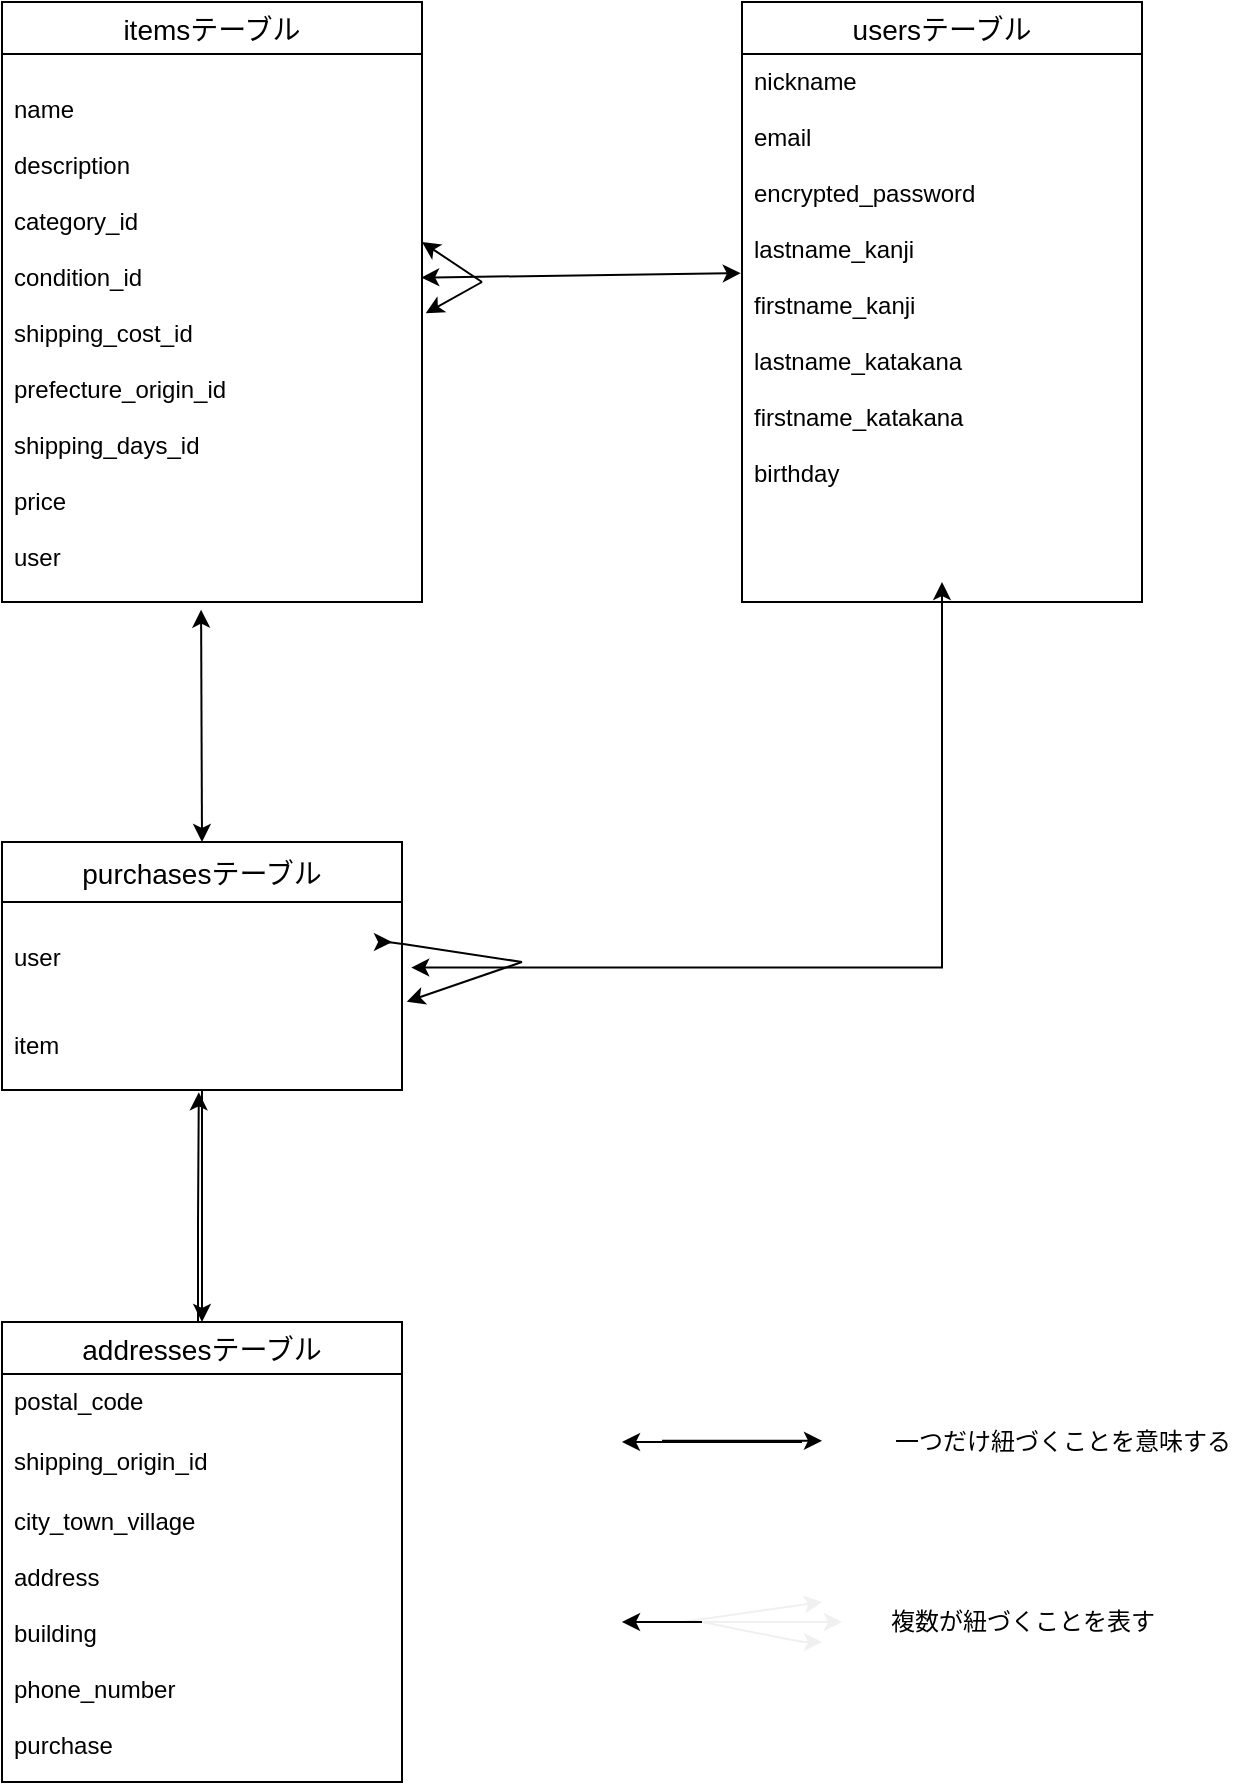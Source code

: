 <mxfile>
    <diagram id="wfRBRPtlJ0BO3mZY7k_D" name="ページ1">
        <mxGraphModel dx="1525" dy="1017" grid="1" gridSize="10" guides="1" tooltips="1" connect="1" arrows="1" fold="1" page="1" pageScale="1" pageWidth="827" pageHeight="1169" math="0" shadow="0">
            <root>
                <mxCell id="0"/>
                <mxCell id="1" parent="0"/>
                <mxCell id="262" style="edgeStyle=orthogonalEdgeStyle;rounded=0;orthogonalLoop=1;jettySize=auto;html=1;entryX=1.023;entryY=0.745;entryDx=0;entryDy=0;entryPerimeter=0;" edge="1" parent="1" source="176" target="185">
                    <mxGeometry relative="1" as="geometry"/>
                </mxCell>
                <mxCell id="176" value="usersテーブル" style="swimlane;fontStyle=0;childLayout=stackLayout;horizontal=1;startSize=26;horizontalStack=0;resizeParent=1;resizeParentMax=0;resizeLast=0;collapsible=1;marginBottom=0;align=center;fontSize=14;" parent="1" vertex="1">
                    <mxGeometry x="490" y="20" width="200" height="300" as="geometry"/>
                </mxCell>
                <mxCell id="178" value="nickname&#10;&#10;email&#10;&#10;encrypted_password&#10;&#10;lastname_kanji&#10;&#10;firstname_kanji&#10;&#10;lastname_katakana&#10;&#10;firstname_katakana&#10;&#10;birthday&#10;&#10;&#10;" style="text;strokeColor=none;fillColor=none;spacingLeft=4;spacingRight=4;overflow=hidden;rotatable=0;points=[[0,0.5],[1,0.5]];portConstraint=eastwest;fontSize=12;" parent="176" vertex="1">
                    <mxGeometry y="26" width="200" height="274" as="geometry"/>
                </mxCell>
                <mxCell id="180" value="itemsテーブル" style="swimlane;fontStyle=0;childLayout=stackLayout;horizontal=1;startSize=26;horizontalStack=0;resizeParent=1;resizeParentMax=0;resizeLast=0;collapsible=1;marginBottom=0;align=center;fontSize=14;" parent="1" vertex="1">
                    <mxGeometry x="120" y="20" width="210" height="300" as="geometry"/>
                </mxCell>
                <mxCell id="182" value="&#10;name&#10;&#10;description&#10;&#10;category_id&#10;&#10;condition_id&#10;&#10;shipping_cost_id&#10;&#10;prefecture_origin_id&#10;&#10;shipping_days_id&#10;&#10;price&#10;&#10;user&#10;" style="text;strokeColor=none;fillColor=none;spacingLeft=4;spacingRight=4;overflow=hidden;rotatable=0;points=[[0,0.5],[1,0.5]];portConstraint=eastwest;fontSize=12;" parent="180" vertex="1">
                    <mxGeometry y="26" width="210" height="274" as="geometry"/>
                </mxCell>
                <mxCell id="263" style="edgeStyle=orthogonalEdgeStyle;rounded=0;orthogonalLoop=1;jettySize=auto;html=1;entryX=0.5;entryY=0;entryDx=0;entryDy=0;" edge="1" parent="1" source="184" target="214">
                    <mxGeometry relative="1" as="geometry"/>
                </mxCell>
                <mxCell id="184" value="purchasesテーブル" style="swimlane;fontStyle=0;childLayout=stackLayout;horizontal=1;startSize=30;horizontalStack=0;resizeParent=1;resizeParentMax=0;resizeLast=0;collapsible=1;marginBottom=0;align=center;fontSize=14;" parent="1" vertex="1">
                    <mxGeometry x="120" y="440" width="200" height="124" as="geometry"/>
                </mxCell>
                <mxCell id="185" value="&#10;user" style="text;strokeColor=none;fillColor=none;spacingLeft=4;spacingRight=4;overflow=hidden;rotatable=0;points=[[0,0.5],[1,0.5]];portConstraint=eastwest;fontSize=12;" parent="184" vertex="1">
                    <mxGeometry y="30" width="200" height="44" as="geometry"/>
                </mxCell>
                <mxCell id="186" value="&#10;item" style="text;strokeColor=none;fillColor=none;spacingLeft=4;spacingRight=4;overflow=hidden;rotatable=0;points=[[0,0.5],[1,0.5]];portConstraint=eastwest;fontSize=12;" parent="184" vertex="1">
                    <mxGeometry y="74" width="200" height="50" as="geometry"/>
                </mxCell>
                <mxCell id="218" style="edgeStyle=orthogonalEdgeStyle;rounded=0;orthogonalLoop=1;jettySize=auto;html=1;entryX=0.492;entryY=1.023;entryDx=0;entryDy=0;entryPerimeter=0;" parent="1" source="214" target="186" edge="1">
                    <mxGeometry relative="1" as="geometry">
                        <Array as="points">
                            <mxPoint x="218" y="630"/>
                            <mxPoint x="218" y="630"/>
                        </Array>
                    </mxGeometry>
                </mxCell>
                <mxCell id="214" value="addressesテーブル" style="swimlane;fontStyle=0;childLayout=stackLayout;horizontal=1;startSize=26;horizontalStack=0;resizeParent=1;resizeParentMax=0;resizeLast=0;collapsible=1;marginBottom=0;align=center;fontSize=14;" parent="1" vertex="1">
                    <mxGeometry x="120" y="680" width="200" height="230" as="geometry"/>
                </mxCell>
                <mxCell id="215" value="postal_code" style="text;strokeColor=none;fillColor=none;spacingLeft=4;spacingRight=4;overflow=hidden;rotatable=0;points=[[0,0.5],[1,0.5]];portConstraint=eastwest;fontSize=12;" parent="214" vertex="1">
                    <mxGeometry y="26" width="200" height="30" as="geometry"/>
                </mxCell>
                <mxCell id="216" value="shipping_origin_id" style="text;strokeColor=none;fillColor=none;spacingLeft=4;spacingRight=4;overflow=hidden;rotatable=0;points=[[0,0.5],[1,0.5]];portConstraint=eastwest;fontSize=12;" parent="214" vertex="1">
                    <mxGeometry y="56" width="200" height="30" as="geometry"/>
                </mxCell>
                <mxCell id="217" value="city_town_village&#10;&#10;address&#10;&#10;building&#10;&#10;phone_number&#10;&#10;purchase" style="text;strokeColor=none;fillColor=none;spacingLeft=4;spacingRight=4;overflow=hidden;rotatable=0;points=[[0,0.5],[1,0.5]];portConstraint=eastwest;fontSize=12;" parent="214" vertex="1">
                    <mxGeometry y="86" width="200" height="144" as="geometry"/>
                </mxCell>
                <mxCell id="227" value="" style="endArrow=classic;html=1;" parent="1" edge="1">
                    <mxGeometry width="50" height="50" relative="1" as="geometry">
                        <mxPoint x="450" y="739.41" as="sourcePoint"/>
                        <mxPoint x="530" y="739.41" as="targetPoint"/>
                    </mxGeometry>
                </mxCell>
                <mxCell id="230" value="一つだけ紐づくことを意味する" style="text;html=1;align=center;verticalAlign=middle;resizable=0;points=[];autosize=1;" parent="1" vertex="1">
                    <mxGeometry x="560" y="730" width="180" height="20" as="geometry"/>
                </mxCell>
                <mxCell id="231" value="複数が紐づくことを表す" style="text;html=1;align=center;verticalAlign=middle;resizable=0;points=[];autosize=1;" parent="1" vertex="1">
                    <mxGeometry x="555" y="820" width="150" height="20" as="geometry"/>
                </mxCell>
                <mxCell id="232" value="" style="endArrow=classic;html=1;fontFamily=Helvetica;fontSize=11;fontColor=#f0f0f0;align=center;strokeColor=#f0f0f0;" parent="1" edge="1">
                    <mxGeometry width="50" height="50" relative="1" as="geometry">
                        <mxPoint x="460" y="830" as="sourcePoint"/>
                        <mxPoint x="530" y="820" as="targetPoint"/>
                    </mxGeometry>
                </mxCell>
                <mxCell id="236" value="" style="endArrow=classic;html=1;fontFamily=Helvetica;fontSize=11;fontColor=#f0f0f0;align=center;strokeColor=#f0f0f0;" parent="1" edge="1">
                    <mxGeometry width="50" height="50" relative="1" as="geometry">
                        <mxPoint x="430" y="830" as="sourcePoint"/>
                        <mxPoint x="540" y="830" as="targetPoint"/>
                        <Array as="points">
                            <mxPoint x="510" y="830"/>
                        </Array>
                    </mxGeometry>
                </mxCell>
                <mxCell id="237" value="" style="endArrow=classic;html=1;fontFamily=Helvetica;fontSize=11;fontColor=#f0f0f0;align=center;strokeColor=#f0f0f0;" parent="1" edge="1">
                    <mxGeometry width="50" height="50" relative="1" as="geometry">
                        <mxPoint x="470" y="830" as="sourcePoint"/>
                        <mxPoint x="530" y="840" as="targetPoint"/>
                        <Array as="points">
                            <mxPoint x="520" y="840"/>
                        </Array>
                    </mxGeometry>
                </mxCell>
                <mxCell id="238" value="" style="endArrow=classic;html=1;" parent="1" edge="1">
                    <mxGeometry width="50" height="50" relative="1" as="geometry">
                        <mxPoint x="470" y="830" as="sourcePoint"/>
                        <mxPoint x="430" y="830" as="targetPoint"/>
                    </mxGeometry>
                </mxCell>
                <mxCell id="239" value="" style="endArrow=classic;html=1;" parent="1" edge="1">
                    <mxGeometry width="50" height="50" relative="1" as="geometry">
                        <mxPoint x="520" y="740" as="sourcePoint"/>
                        <mxPoint x="430" y="740" as="targetPoint"/>
                    </mxGeometry>
                </mxCell>
                <mxCell id="266" value="" style="endArrow=classic;html=1;" edge="1" parent="1">
                    <mxGeometry width="50" height="50" relative="1" as="geometry">
                        <mxPoint x="590" y="410" as="sourcePoint"/>
                        <mxPoint x="590" y="310" as="targetPoint"/>
                        <Array as="points">
                            <mxPoint x="590" y="370"/>
                            <mxPoint x="590" y="320"/>
                        </Array>
                    </mxGeometry>
                </mxCell>
                <mxCell id="267" value="" style="endArrow=classic;html=1;" edge="1" parent="1">
                    <mxGeometry width="50" height="50" relative="1" as="geometry">
                        <mxPoint x="380" y="500" as="sourcePoint"/>
                        <mxPoint x="315" y="490" as="targetPoint"/>
                        <Array as="points">
                            <mxPoint x="314" y="490"/>
                        </Array>
                    </mxGeometry>
                </mxCell>
                <mxCell id="268" value="" style="endArrow=classic;html=1;entryX=1.012;entryY=0.117;entryDx=0;entryDy=0;entryPerimeter=0;" edge="1" parent="1" target="186">
                    <mxGeometry width="50" height="50" relative="1" as="geometry">
                        <mxPoint x="380" y="500" as="sourcePoint"/>
                        <mxPoint x="360" y="470" as="targetPoint"/>
                        <Array as="points">
                            <mxPoint x="380" y="500"/>
                        </Array>
                    </mxGeometry>
                </mxCell>
                <mxCell id="272" value="" style="endArrow=classic;startArrow=classic;html=1;exitX=0.5;exitY=0;exitDx=0;exitDy=0;entryX=0.474;entryY=1.014;entryDx=0;entryDy=0;entryPerimeter=0;" edge="1" parent="1" source="184" target="182">
                    <mxGeometry width="50" height="50" relative="1" as="geometry">
                        <mxPoint x="380" y="380" as="sourcePoint"/>
                        <mxPoint x="430" y="330" as="targetPoint"/>
                    </mxGeometry>
                </mxCell>
                <mxCell id="273" value="" style="endArrow=classic;startArrow=classic;html=1;exitX=0.998;exitY=0.408;exitDx=0;exitDy=0;exitPerimeter=0;entryX=-0.003;entryY=0.4;entryDx=0;entryDy=0;entryPerimeter=0;" edge="1" parent="1" source="182" target="178">
                    <mxGeometry width="50" height="50" relative="1" as="geometry">
                        <mxPoint x="380" y="190" as="sourcePoint"/>
                        <mxPoint x="430" y="140" as="targetPoint"/>
                    </mxGeometry>
                </mxCell>
                <mxCell id="274" value="" style="endArrow=classic;html=1;entryX=1.009;entryY=0.473;entryDx=0;entryDy=0;entryPerimeter=0;" edge="1" parent="1" target="182">
                    <mxGeometry width="50" height="50" relative="1" as="geometry">
                        <mxPoint x="360" y="160" as="sourcePoint"/>
                        <mxPoint x="380" y="180" as="targetPoint"/>
                    </mxGeometry>
                </mxCell>
                <mxCell id="275" value="" style="endArrow=classic;html=1;" edge="1" parent="1">
                    <mxGeometry width="50" height="50" relative="1" as="geometry">
                        <mxPoint x="360" y="160" as="sourcePoint"/>
                        <mxPoint x="330" y="140" as="targetPoint"/>
                    </mxGeometry>
                </mxCell>
            </root>
        </mxGraphModel>
    </diagram>
</mxfile>